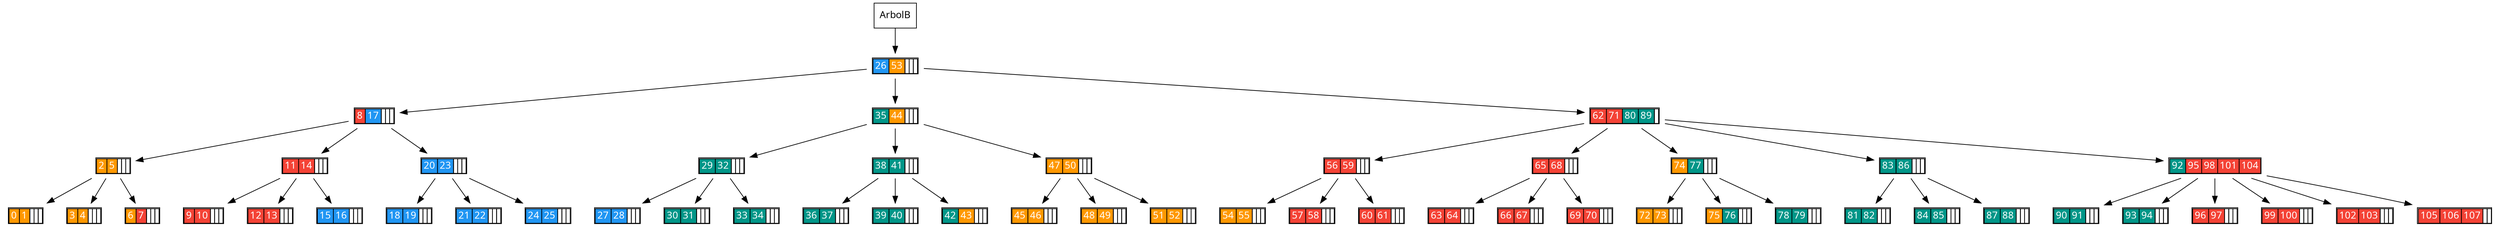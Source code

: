 digraph arbol{
ArbolB [shape=record, fontname="Raleway", label=ArbolB]245926379 [shape=none, fontname="Raleway",label=<<TABLE CELLSPACING="0"><TR><TD BGCOLOR ="#2196F3"><FONT COLOR="white">26</FONT></TD><TD BGCOLOR ="#ff9800"><FONT COLOR="white">53</FONT></TD><TD></TD><TD></TD><TD></TD></TR></TABLE>>];
ArbolB -> 245926379;
121427 [shape=none, fontname="Raleway",label=<<TABLE CELLSPACING="0"><TR><TD BGCOLOR ="#f44336"><FONT COLOR="white">8</FONT></TD><TD BGCOLOR ="#2196F3"><FONT COLOR="white">17</FONT></TD><TD></TD><TD></TD><TD></TD></TR></TABLE>>];
245926379 -> 121427;
411260111 [shape=none, fontname="Raleway",label=<<TABLE CELLSPACING="0"><TR><TD BGCOLOR ="#ff9800"><FONT COLOR="white">2</FONT></TD><TD BGCOLOR ="#ff9800"><FONT COLOR="white">5</FONT></TD><TD></TD><TD></TD><TD></TD></TR></TABLE>>];
121427 -> 411260111;
1610160188 [shape=none, fontname="Raleway",label=<<TABLE CELLSPACING="0"><TR><TD BGCOLOR ="#ff9800"><FONT COLOR="white">0</FONT></TD><TD BGCOLOR ="#ff9800"><FONT COLOR="white">1</FONT></TD><TD></TD><TD></TD><TD></TD></TR></TABLE>>];
411260111 -> 1610160188;
213189309 [shape=none, fontname="Raleway",label=<<TABLE CELLSPACING="0"><TR><TD BGCOLOR ="#ff9800"><FONT COLOR="white">3</FONT></TD><TD BGCOLOR ="#ff9800"><FONT COLOR="white">4</FONT></TD><TD></TD><TD></TD><TD></TD></TR></TABLE>>];
411260111 -> 213189309;
1414733514 [shape=none, fontname="Raleway",label=<<TABLE CELLSPACING="0"><TR><TD BGCOLOR ="#ff9800"><FONT COLOR="white">6</FONT></TD><TD BGCOLOR ="#f44336"><FONT COLOR="white">7</FONT></TD><TD></TD><TD></TD><TD></TD></TR></TABLE>>];
411260111 -> 1414733514;
975831528 [shape=none, fontname="Raleway",label=<<TABLE CELLSPACING="0"><TR><TD BGCOLOR ="#f44336"><FONT COLOR="white">11</FONT></TD><TD BGCOLOR ="#f44336"><FONT COLOR="white">14</FONT></TD><TD></TD><TD></TD><TD></TD></TR></TABLE>>];
121427 -> 975831528;
1893158423 [shape=none, fontname="Raleway",label=<<TABLE CELLSPACING="0"><TR><TD BGCOLOR ="#f44336"><FONT COLOR="white">9</FONT></TD><TD BGCOLOR ="#f44336"><FONT COLOR="white">10</FONT></TD><TD></TD><TD></TD><TD></TD></TR></TABLE>>];
975831528 -> 1893158423;
1692696687 [shape=none, fontname="Raleway",label=<<TABLE CELLSPACING="0"><TR><TD BGCOLOR ="#f44336"><FONT COLOR="white">12</FONT></TD><TD BGCOLOR ="#f44336"><FONT COLOR="white">13</FONT></TD><TD></TD><TD></TD><TD></TD></TR></TABLE>>];
975831528 -> 1692696687;
2091391532 [shape=none, fontname="Raleway",label=<<TABLE CELLSPACING="0"><TR><TD BGCOLOR ="#2196F3"><FONT COLOR="white">15</FONT></TD><TD BGCOLOR ="#2196F3"><FONT COLOR="white">16</FONT></TD><TD></TD><TD></TD><TD></TD></TR></TABLE>>];
975831528 -> 2091391532;
966158088 [shape=none, fontname="Raleway",label=<<TABLE CELLSPACING="0"><TR><TD BGCOLOR ="#2196F3"><FONT COLOR="white">20</FONT></TD><TD BGCOLOR ="#2196F3"><FONT COLOR="white">23</FONT></TD><TD></TD><TD></TD><TD></TD></TR></TABLE>>];
121427 -> 966158088;
116332027 [shape=none, fontname="Raleway",label=<<TABLE CELLSPACING="0"><TR><TD BGCOLOR ="#2196F3"><FONT COLOR="white">18</FONT></TD><TD BGCOLOR ="#2196F3"><FONT COLOR="white">19</FONT></TD><TD></TD><TD></TD><TD></TD></TR></TABLE>>];
966158088 -> 116332027;
1367214598 [shape=none, fontname="Raleway",label=<<TABLE CELLSPACING="0"><TR><TD BGCOLOR ="#2196F3"><FONT COLOR="white">21</FONT></TD><TD BGCOLOR ="#2196F3"><FONT COLOR="white">22</FONT></TD><TD></TD><TD></TD><TD></TD></TR></TABLE>>];
966158088 -> 1367214598;
1398344138 [shape=none, fontname="Raleway",label=<<TABLE CELLSPACING="0"><TR><TD BGCOLOR ="#2196F3"><FONT COLOR="white">24</FONT></TD><TD BGCOLOR ="#2196F3"><FONT COLOR="white">25</FONT></TD><TD></TD><TD></TD><TD></TD></TR></TABLE>>];
966158088 -> 1398344138;
150274061 [shape=none, fontname="Raleway",label=<<TABLE CELLSPACING="0"><TR><TD BGCOLOR ="#009688"><FONT COLOR="white">35</FONT></TD><TD BGCOLOR ="#ff9800"><FONT COLOR="white">44</FONT></TD><TD></TD><TD></TD><TD></TD></TR></TABLE>>];
245926379 -> 150274061;
1388727600 [shape=none, fontname="Raleway",label=<<TABLE CELLSPACING="0"><TR><TD BGCOLOR ="#009688"><FONT COLOR="white">29</FONT></TD><TD BGCOLOR ="#009688"><FONT COLOR="white">32</FONT></TD><TD></TD><TD></TD><TD></TD></TR></TABLE>>];
150274061 -> 1388727600;
458237796 [shape=none, fontname="Raleway",label=<<TABLE CELLSPACING="0"><TR><TD BGCOLOR ="#2196F3"><FONT COLOR="white">27</FONT></TD><TD BGCOLOR ="#2196F3"><FONT COLOR="white">28</FONT></TD><TD></TD><TD></TD><TD></TD></TR></TABLE>>];
1388727600 -> 458237796;
2049070523 [shape=none, fontname="Raleway",label=<<TABLE CELLSPACING="0"><TR><TD BGCOLOR ="#009688"><FONT COLOR="white">30</FONT></TD><TD BGCOLOR ="#009688"><FONT COLOR="white">31</FONT></TD><TD></TD><TD></TD><TD></TD></TR></TABLE>>];
1388727600 -> 2049070523;
1733319519 [shape=none, fontname="Raleway",label=<<TABLE CELLSPACING="0"><TR><TD BGCOLOR ="#009688"><FONT COLOR="white">33</FONT></TD><TD BGCOLOR ="#009688"><FONT COLOR="white">34</FONT></TD><TD></TD><TD></TD><TD></TD></TR></TABLE>>];
1388727600 -> 1733319519;
1713893829 [shape=none, fontname="Raleway",label=<<TABLE CELLSPACING="0"><TR><TD BGCOLOR ="#009688"><FONT COLOR="white">38</FONT></TD><TD BGCOLOR ="#009688"><FONT COLOR="white">41</FONT></TD><TD></TD><TD></TD><TD></TD></TR></TABLE>>];
150274061 -> 1713893829;
1219963659 [shape=none, fontname="Raleway",label=<<TABLE CELLSPACING="0"><TR><TD BGCOLOR ="#009688"><FONT COLOR="white">36</FONT></TD><TD BGCOLOR ="#009688"><FONT COLOR="white">37</FONT></TD><TD></TD><TD></TD><TD></TD></TR></TABLE>>];
1713893829 -> 1219963659;
550510635 [shape=none, fontname="Raleway",label=<<TABLE CELLSPACING="0"><TR><TD BGCOLOR ="#009688"><FONT COLOR="white">39</FONT></TD><TD BGCOLOR ="#009688"><FONT COLOR="white">40</FONT></TD><TD></TD><TD></TD><TD></TD></TR></TABLE>>];
1713893829 -> 550510635;
1202257164 [shape=none, fontname="Raleway",label=<<TABLE CELLSPACING="0"><TR><TD BGCOLOR ="#009688"><FONT COLOR="white">42</FONT></TD><TD BGCOLOR ="#ff9800"><FONT COLOR="white">43</FONT></TD><TD></TD><TD></TD><TD></TD></TR></TABLE>>];
1713893829 -> 1202257164;
775919773 [shape=none, fontname="Raleway",label=<<TABLE CELLSPACING="0"><TR><TD BGCOLOR ="#ff9800"><FONT COLOR="white">47</FONT></TD><TD BGCOLOR ="#ff9800"><FONT COLOR="white">50</FONT></TD><TD></TD><TD></TD><TD></TD></TR></TABLE>>];
150274061 -> 775919773;
2108404626 [shape=none, fontname="Raleway",label=<<TABLE CELLSPACING="0"><TR><TD BGCOLOR ="#ff9800"><FONT COLOR="white">45</FONT></TD><TD BGCOLOR ="#ff9800"><FONT COLOR="white">46</FONT></TD><TD></TD><TD></TD><TD></TD></TR></TABLE>>];
775919773 -> 2108404626;
1997481224 [shape=none, fontname="Raleway",label=<<TABLE CELLSPACING="0"><TR><TD BGCOLOR ="#ff9800"><FONT COLOR="white">48</FONT></TD><TD BGCOLOR ="#ff9800"><FONT COLOR="white">49</FONT></TD><TD></TD><TD></TD><TD></TD></TR></TABLE>>];
775919773 -> 1997481224;
2010113656 [shape=none, fontname="Raleway",label=<<TABLE CELLSPACING="0"><TR><TD BGCOLOR ="#ff9800"><FONT COLOR="white">51</FONT></TD><TD BGCOLOR ="#ff9800"><FONT COLOR="white">52</FONT></TD><TD></TD><TD></TD><TD></TD></TR></TABLE>>];
775919773 -> 2010113656;
1239261162 [shape=none, fontname="Raleway",label=<<TABLE CELLSPACING="0"><TR><TD BGCOLOR ="#f44336"><FONT COLOR="white">62</FONT></TD><TD BGCOLOR ="#f44336"><FONT COLOR="white">71</FONT></TD><TD BGCOLOR ="#009688"><FONT COLOR="white">80</FONT></TD><TD BGCOLOR ="#009688"><FONT COLOR="white">89</FONT></TD><TD></TD></TR></TABLE>>];
245926379 -> 1239261162;
1048160816 [shape=none, fontname="Raleway",label=<<TABLE CELLSPACING="0"><TR><TD BGCOLOR ="#f44336"><FONT COLOR="white">56</FONT></TD><TD BGCOLOR ="#f44336"><FONT COLOR="white">59</FONT></TD><TD></TD><TD></TD><TD></TD></TR></TABLE>>];
1239261162 -> 1048160816;
1524402942 [shape=none, fontname="Raleway",label=<<TABLE CELLSPACING="0"><TR><TD BGCOLOR ="#ff9800"><FONT COLOR="white">54</FONT></TD><TD BGCOLOR ="#ff9800"><FONT COLOR="white">55</FONT></TD><TD></TD><TD></TD><TD></TD></TR></TABLE>>];
1048160816 -> 1524402942;
284272543 [shape=none, fontname="Raleway",label=<<TABLE CELLSPACING="0"><TR><TD BGCOLOR ="#f44336"><FONT COLOR="white">57</FONT></TD><TD BGCOLOR ="#f44336"><FONT COLOR="white">58</FONT></TD><TD></TD><TD></TD><TD></TD></TR></TABLE>>];
1048160816 -> 284272543;
506213520 [shape=none, fontname="Raleway",label=<<TABLE CELLSPACING="0"><TR><TD BGCOLOR ="#f44336"><FONT COLOR="white">60</FONT></TD><TD BGCOLOR ="#f44336"><FONT COLOR="white">61</FONT></TD><TD></TD><TD></TD><TD></TD></TR></TABLE>>];
1048160816 -> 506213520;
1937622699 [shape=none, fontname="Raleway",label=<<TABLE CELLSPACING="0"><TR><TD BGCOLOR ="#f44336"><FONT COLOR="white">65</FONT></TD><TD BGCOLOR ="#f44336"><FONT COLOR="white">68</FONT></TD><TD></TD><TD></TD><TD></TD></TR></TABLE>>];
1239261162 -> 1937622699;
496815778 [shape=none, fontname="Raleway",label=<<TABLE CELLSPACING="0"><TR><TD BGCOLOR ="#f44336"><FONT COLOR="white">63</FONT></TD><TD BGCOLOR ="#f44336"><FONT COLOR="white">64</FONT></TD><TD></TD><TD></TD><TD></TD></TR></TABLE>>];
1937622699 -> 496815778;
1651241269 [shape=none, fontname="Raleway",label=<<TABLE CELLSPACING="0"><TR><TD BGCOLOR ="#f44336"><FONT COLOR="white">66</FONT></TD><TD BGCOLOR ="#f44336"><FONT COLOR="white">67</FONT></TD><TD></TD><TD></TD><TD></TD></TR></TABLE>>];
1937622699 -> 1651241269;
288423778 [shape=none, fontname="Raleway",label=<<TABLE CELLSPACING="0"><TR><TD BGCOLOR ="#f44336"><FONT COLOR="white">69</FONT></TD><TD BGCOLOR ="#f44336"><FONT COLOR="white">70</FONT></TD><TD></TD><TD></TD><TD></TD></TR></TABLE>>];
1937622699 -> 288423778;
1052292522 [shape=none, fontname="Raleway",label=<<TABLE CELLSPACING="0"><TR><TD BGCOLOR ="#ff9800"><FONT COLOR="white">74</FONT></TD><TD BGCOLOR ="#009688"><FONT COLOR="white">77</FONT></TD><TD></TD><TD></TD><TD></TD></TR></TABLE>>];
1239261162 -> 1052292522;
141553592 [shape=none, fontname="Raleway",label=<<TABLE CELLSPACING="0"><TR><TD BGCOLOR ="#ff9800"><FONT COLOR="white">72</FONT></TD><TD BGCOLOR ="#ff9800"><FONT COLOR="white">73</FONT></TD><TD></TD><TD></TD><TD></TD></TR></TABLE>>];
1052292522 -> 141553592;
900748761 [shape=none, fontname="Raleway",label=<<TABLE CELLSPACING="0"><TR><TD BGCOLOR ="#ff9800"><FONT COLOR="white">75</FONT></TD><TD BGCOLOR ="#009688"><FONT COLOR="white">76</FONT></TD><TD></TD><TD></TD><TD></TD></TR></TABLE>>];
1052292522 -> 900748761;
602765282 [shape=none, fontname="Raleway",label=<<TABLE CELLSPACING="0"><TR><TD BGCOLOR ="#009688"><FONT COLOR="white">78</FONT></TD><TD BGCOLOR ="#009688"><FONT COLOR="white">79</FONT></TD><TD></TD><TD></TD><TD></TD></TR></TABLE>>];
1052292522 -> 602765282;
1300289868 [shape=none, fontname="Raleway",label=<<TABLE CELLSPACING="0"><TR><TD BGCOLOR ="#009688"><FONT COLOR="white">83</FONT></TD><TD BGCOLOR ="#009688"><FONT COLOR="white">86</FONT></TD><TD></TD><TD></TD><TD></TD></TR></TABLE>>];
1239261162 -> 1300289868;
2121532821 [shape=none, fontname="Raleway",label=<<TABLE CELLSPACING="0"><TR><TD BGCOLOR ="#009688"><FONT COLOR="white">81</FONT></TD><TD BGCOLOR ="#009688"><FONT COLOR="white">82</FONT></TD><TD></TD><TD></TD><TD></TD></TR></TABLE>>];
1300289868 -> 2121532821;
1170152909 [shape=none, fontname="Raleway",label=<<TABLE CELLSPACING="0"><TR><TD BGCOLOR ="#009688"><FONT COLOR="white">84</FONT></TD><TD BGCOLOR ="#009688"><FONT COLOR="white">85</FONT></TD><TD></TD><TD></TD><TD></TD></TR></TABLE>>];
1300289868 -> 1170152909;
921583582 [shape=none, fontname="Raleway",label=<<TABLE CELLSPACING="0"><TR><TD BGCOLOR ="#009688"><FONT COLOR="white">87</FONT></TD><TD BGCOLOR ="#009688"><FONT COLOR="white">88</FONT></TD><TD></TD><TD></TD><TD></TD></TR></TABLE>>];
1300289868 -> 921583582;
978842095 [shape=none, fontname="Raleway",label=<<TABLE CELLSPACING="0"><TR><TD BGCOLOR ="#009688"><FONT COLOR="white">92</FONT></TD><TD BGCOLOR ="#f44336"><FONT COLOR="white">95</FONT></TD><TD BGCOLOR ="#f44336"><FONT COLOR="white">98</FONT></TD><TD BGCOLOR ="#f44336"><FONT COLOR="white">101</FONT></TD><TD BGCOLOR ="#f44336"><FONT COLOR="white">104</FONT></TD></TR></TABLE>>];
1239261162 -> 978842095;
1753689561 [shape=none, fontname="Raleway",label=<<TABLE CELLSPACING="0"><TR><TD BGCOLOR ="#009688"><FONT COLOR="white">90</FONT></TD><TD BGCOLOR ="#009688"><FONT COLOR="white">91</FONT></TD><TD></TD><TD></TD><TD></TD></TR></TABLE>>];
978842095 -> 1753689561;
906085873 [shape=none, fontname="Raleway",label=<<TABLE CELLSPACING="0"><TR><TD BGCOLOR ="#009688"><FONT COLOR="white">93</FONT></TD><TD BGCOLOR ="#009688"><FONT COLOR="white">94</FONT></TD><TD></TD><TD></TD><TD></TD></TR></TABLE>>];
978842095 -> 906085873;
1909857312 [shape=none, fontname="Raleway",label=<<TABLE CELLSPACING="0"><TR><TD BGCOLOR ="#f44336"><FONT COLOR="white">96</FONT></TD><TD BGCOLOR ="#f44336"><FONT COLOR="white">97</FONT></TD><TD></TD><TD></TD><TD></TD></TR></TABLE>>];
978842095 -> 1909857312;
1802500761 [shape=none, fontname="Raleway",label=<<TABLE CELLSPACING="0"><TR><TD BGCOLOR ="#f44336"><FONT COLOR="white">99</FONT></TD><TD BGCOLOR ="#f44336"><FONT COLOR="white">100</FONT></TD><TD></TD><TD></TD><TD></TD></TR></TABLE>>];
978842095 -> 1802500761;
1400472648 [shape=none, fontname="Raleway",label=<<TABLE CELLSPACING="0"><TR><TD BGCOLOR ="#f44336"><FONT COLOR="white">102</FONT></TD><TD BGCOLOR ="#f44336"><FONT COLOR="white">103</FONT></TD><TD></TD><TD></TD><TD></TD></TR></TABLE>>];
978842095 -> 1400472648;
303019291 [shape=none, fontname="Raleway",label=<<TABLE CELLSPACING="0"><TR><TD BGCOLOR ="#f44336"><FONT COLOR="white">105</FONT></TD><TD BGCOLOR ="#f44336"><FONT COLOR="white">106</FONT></TD><TD BGCOLOR ="#f44336"><FONT COLOR="white">107</FONT></TD><TD></TD><TD></TD></TR></TABLE>>];
978842095 -> 303019291;
}